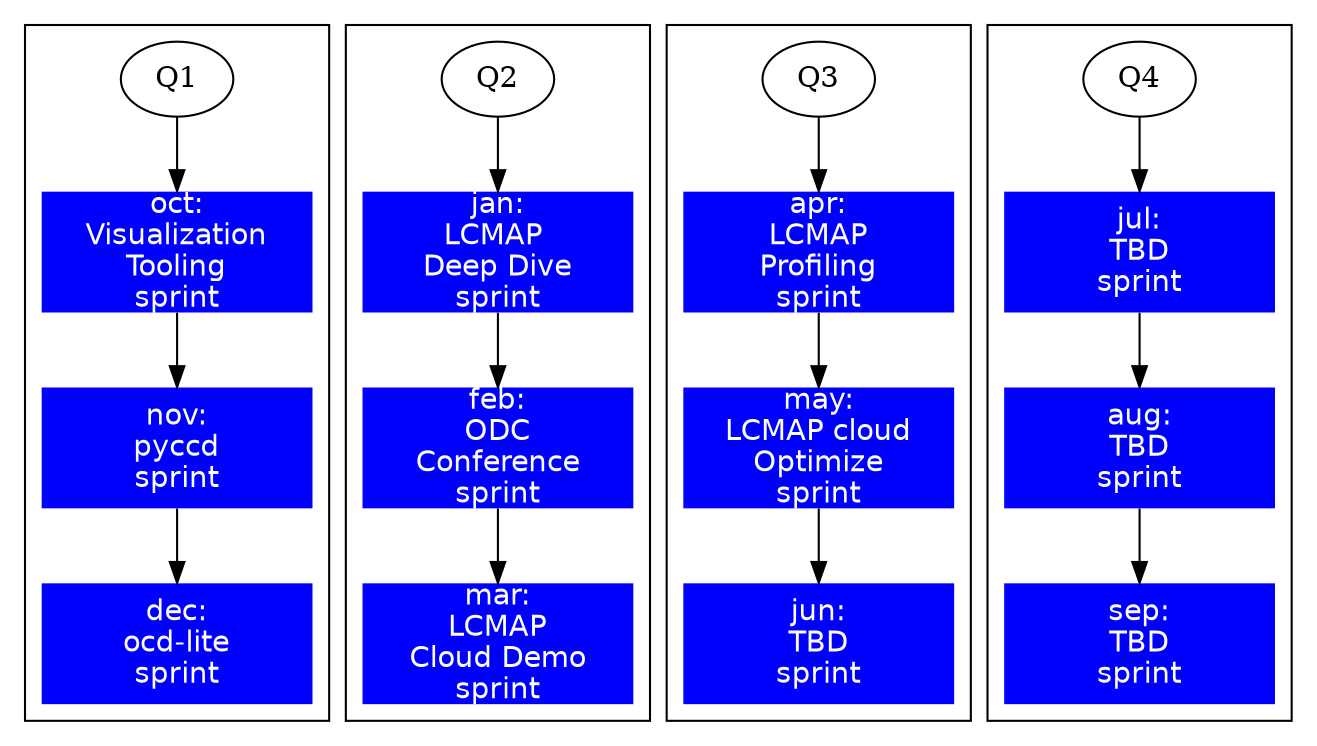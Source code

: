 # cool site is -- https://renenyffenegger.ch/notes/tools/Graphviz/examples/index
digraph arch {
   #rankdir="LR"

Q1
Q2
Q3
Q4

node [style=filled, fillcolor="cyan:yellow",shape=rect]
node[peripheries=0, style=filled, fillcolor=blue, fontcolor=white,fontname=Helvetica,fixedsize=true,width=1.8,height=0.8]
oct[label="oct:\nVisualization\nTooling\nsprint"]
nov[label="nov:\npyccd\nsprint"]
dec[label="dec:\nocd-lite\nsprint"]
jan[label="jan:\nLCMAP \nDeep Dive\nsprint"]
feb[label="feb:\nODC\nConference\nsprint"]
mar[label="mar:\nLCMAP\nCloud Demo\nsprint"]
apr[label="apr:\nLCMAP\nProfiling\nsprint"]
may[label="may:\nLCMAP cloud\nOptimize\nsprint"]
jun[label="jun:\nTBD\nsprint"]
jul[label="jul:\nTBD\nsprint"]
aug[label="aug:\nTBD\nsprint"]
sep[label="sep:\nTBD\nsprint"]

subgraph cluster_q1
{
    Q1 -> oct -> nov -> dec
}

subgraph cluster_q2
{
Q2 -> jan -> feb -> mar
}
subgraph cluster_q3
{
Q3 -> apr -> may -> jun
}
subgraph cluster_q4
{
Q4 -> jul -> aug -> sep
}

}
